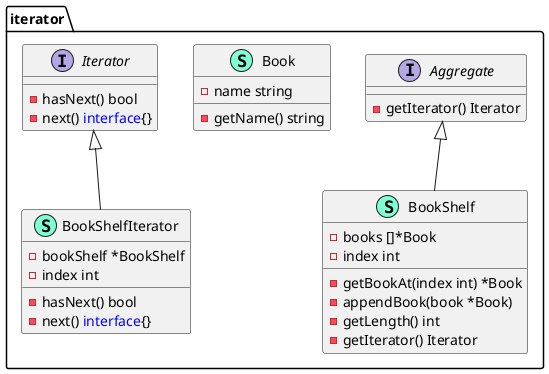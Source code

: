 @startuml
namespace iterator {
    interface Aggregate  {
        - getIterator() Iterator

    }
    class Book << (S,Aquamarine) >> {
        - name string

        - getName() string

    }
    class BookShelf << (S,Aquamarine) >> {
        - books []*Book
        - index int

        - getBookAt(index int) *Book
        - appendBook(book *Book) 
        - getLength() int
        - getIterator() Iterator

    }
    class BookShelfIterator << (S,Aquamarine) >> {
        - bookShelf *BookShelf
        - index int

        - hasNext() bool
        - next() <font color=blue>interface</font>{}

    }
    interface Iterator  {
        - hasNext() bool
        - next() <font color=blue>interface</font>{}

    }
}

"iterator.Aggregate" <|-- "iterator.BookShelf"
"iterator.Iterator" <|-- "iterator.BookShelfIterator"

@enduml
